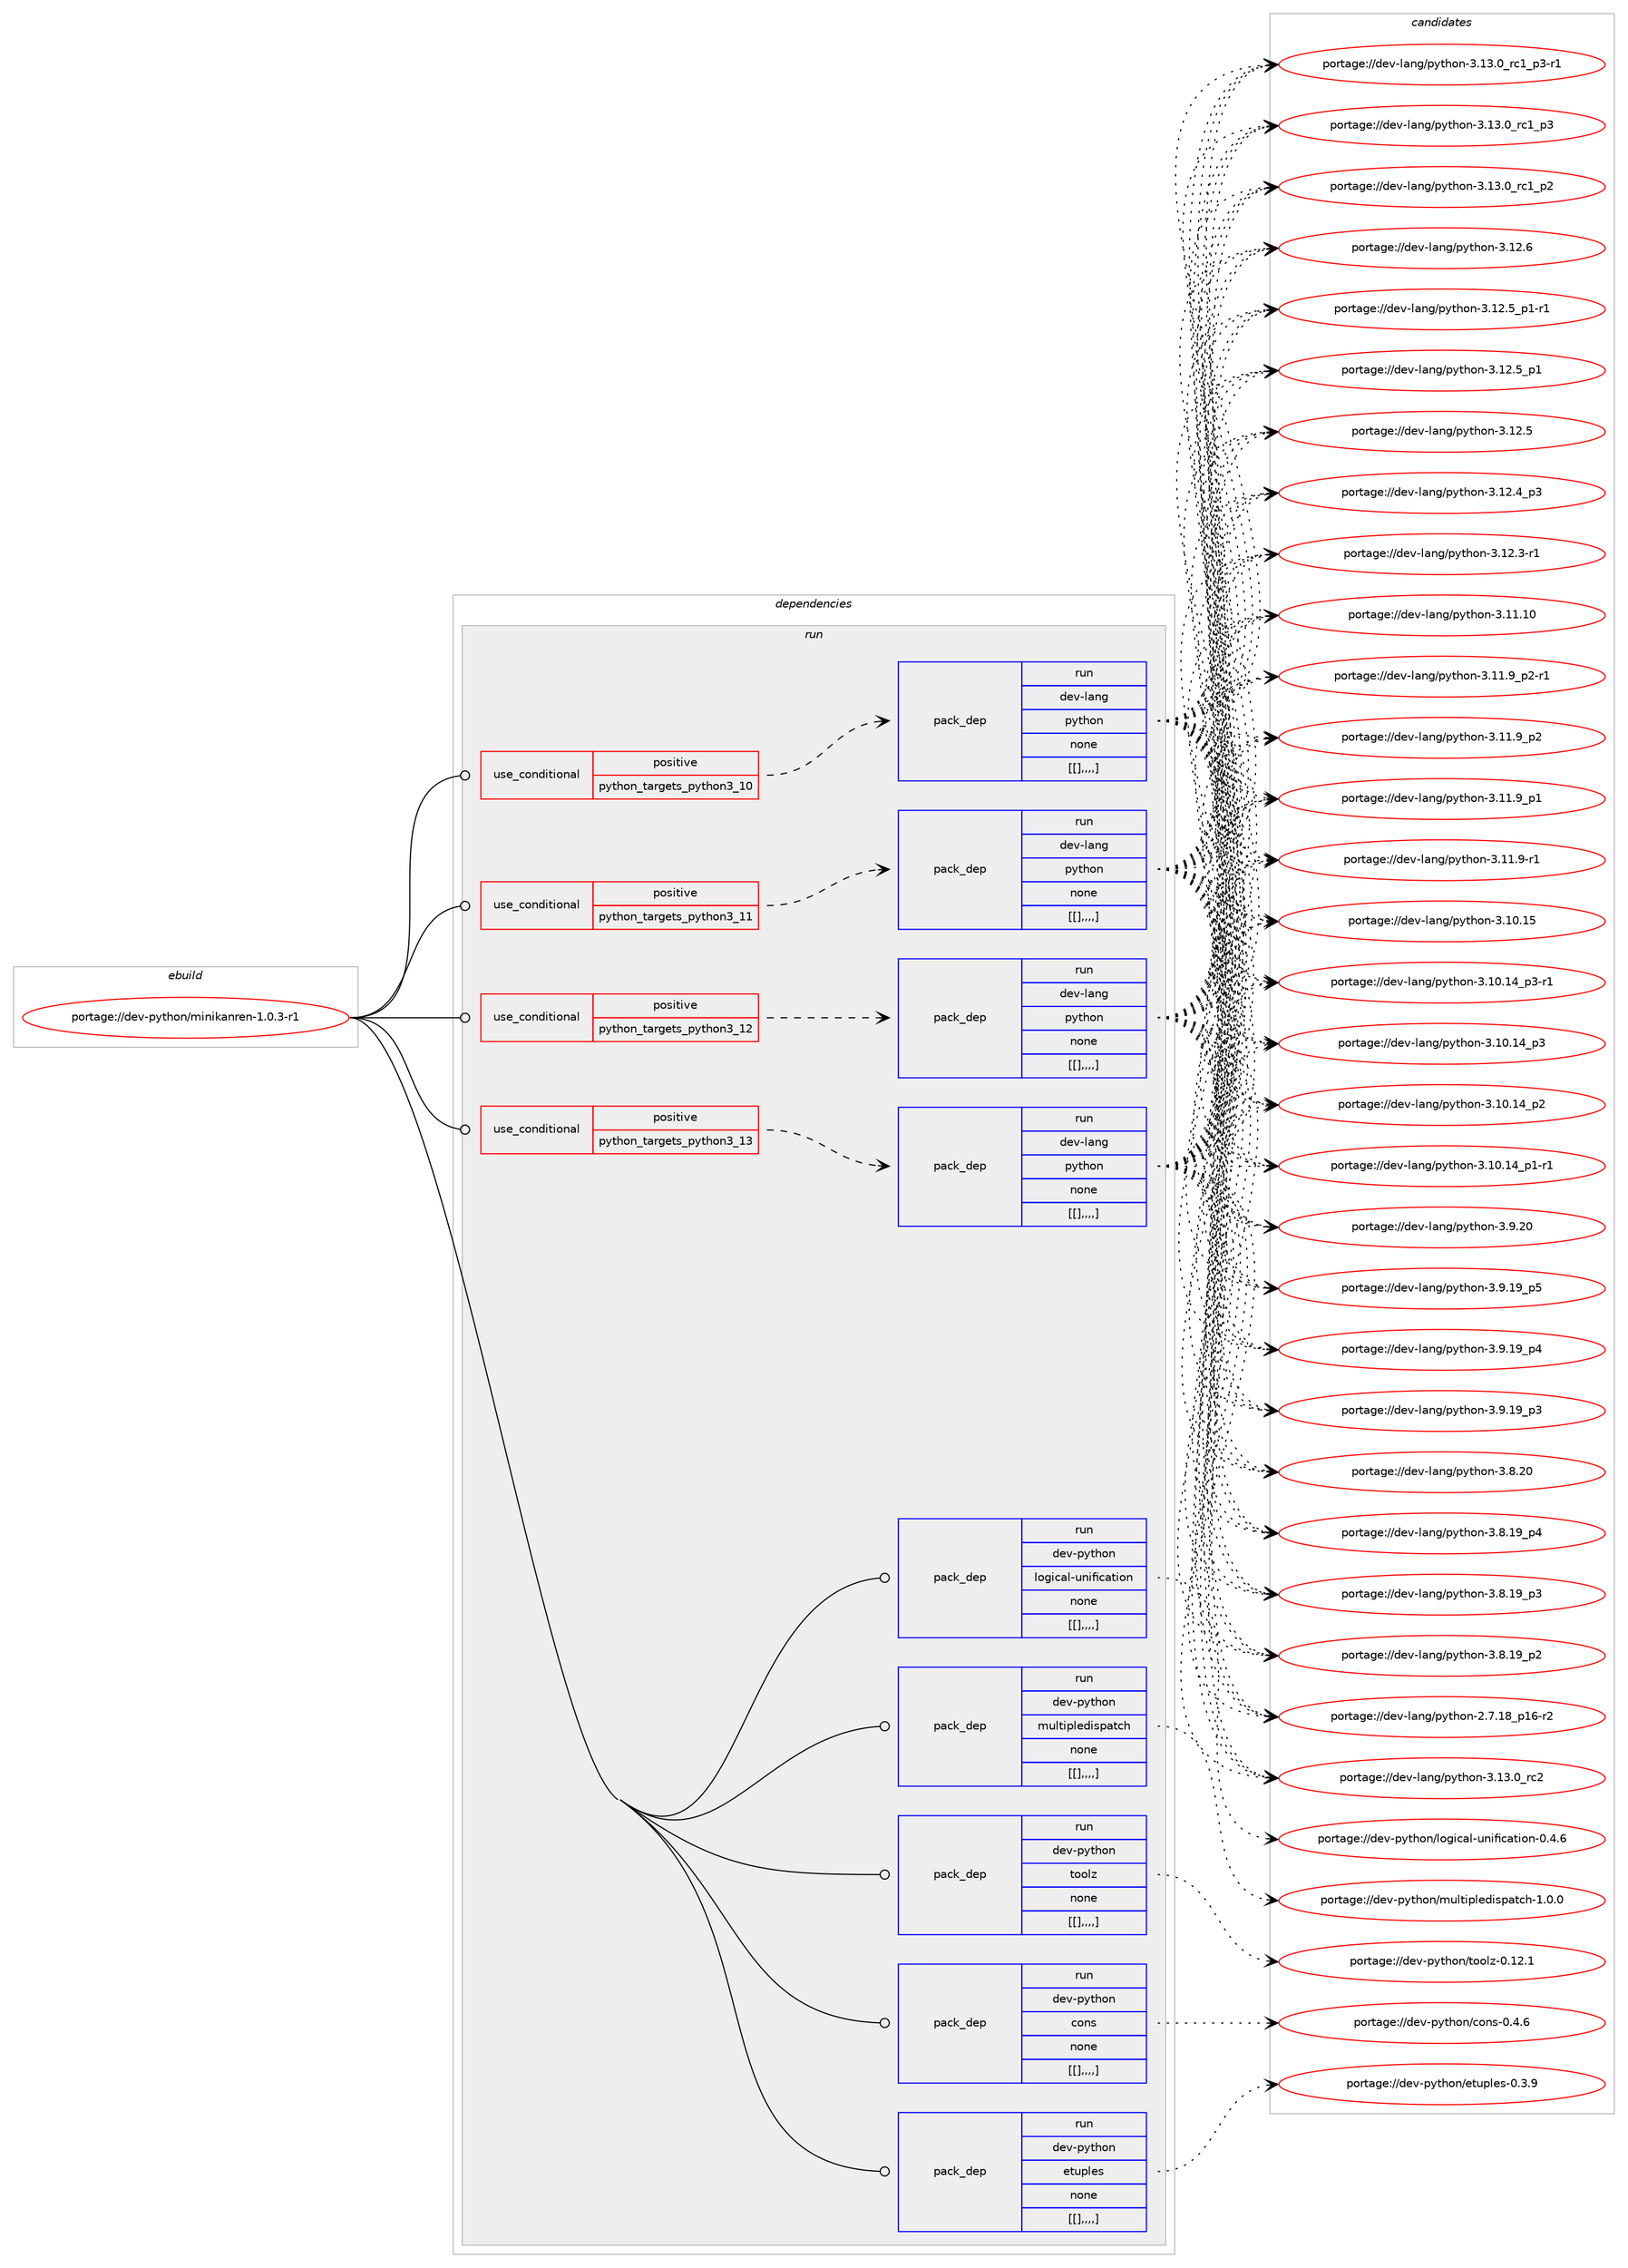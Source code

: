 digraph prolog {

# *************
# Graph options
# *************

newrank=true;
concentrate=true;
compound=true;
graph [rankdir=LR,fontname=Helvetica,fontsize=10,ranksep=1.5];#, ranksep=2.5, nodesep=0.2];
edge  [arrowhead=vee];
node  [fontname=Helvetica,fontsize=10];

# **********
# The ebuild
# **********

subgraph cluster_leftcol {
color=gray;
label=<<i>ebuild</i>>;
id [label="portage://dev-python/minikanren-1.0.3-r1", color=red, width=4, href="../dev-python/minikanren-1.0.3-r1.svg"];
}

# ****************
# The dependencies
# ****************

subgraph cluster_midcol {
color=gray;
label=<<i>dependencies</i>>;
subgraph cluster_compile {
fillcolor="#eeeeee";
style=filled;
label=<<i>compile</i>>;
}
subgraph cluster_compileandrun {
fillcolor="#eeeeee";
style=filled;
label=<<i>compile and run</i>>;
}
subgraph cluster_run {
fillcolor="#eeeeee";
style=filled;
label=<<i>run</i>>;
subgraph cond35432 {
dependency152250 [label=<<TABLE BORDER="0" CELLBORDER="1" CELLSPACING="0" CELLPADDING="4"><TR><TD ROWSPAN="3" CELLPADDING="10">use_conditional</TD></TR><TR><TD>positive</TD></TR><TR><TD>python_targets_python3_10</TD></TR></TABLE>>, shape=none, color=red];
subgraph pack115600 {
dependency152251 [label=<<TABLE BORDER="0" CELLBORDER="1" CELLSPACING="0" CELLPADDING="4" WIDTH="220"><TR><TD ROWSPAN="6" CELLPADDING="30">pack_dep</TD></TR><TR><TD WIDTH="110">run</TD></TR><TR><TD>dev-lang</TD></TR><TR><TD>python</TD></TR><TR><TD>none</TD></TR><TR><TD>[[],,,,]</TD></TR></TABLE>>, shape=none, color=blue];
}
dependency152250:e -> dependency152251:w [weight=20,style="dashed",arrowhead="vee"];
}
id:e -> dependency152250:w [weight=20,style="solid",arrowhead="odot"];
subgraph cond35433 {
dependency152252 [label=<<TABLE BORDER="0" CELLBORDER="1" CELLSPACING="0" CELLPADDING="4"><TR><TD ROWSPAN="3" CELLPADDING="10">use_conditional</TD></TR><TR><TD>positive</TD></TR><TR><TD>python_targets_python3_11</TD></TR></TABLE>>, shape=none, color=red];
subgraph pack115601 {
dependency152253 [label=<<TABLE BORDER="0" CELLBORDER="1" CELLSPACING="0" CELLPADDING="4" WIDTH="220"><TR><TD ROWSPAN="6" CELLPADDING="30">pack_dep</TD></TR><TR><TD WIDTH="110">run</TD></TR><TR><TD>dev-lang</TD></TR><TR><TD>python</TD></TR><TR><TD>none</TD></TR><TR><TD>[[],,,,]</TD></TR></TABLE>>, shape=none, color=blue];
}
dependency152252:e -> dependency152253:w [weight=20,style="dashed",arrowhead="vee"];
}
id:e -> dependency152252:w [weight=20,style="solid",arrowhead="odot"];
subgraph cond35434 {
dependency152254 [label=<<TABLE BORDER="0" CELLBORDER="1" CELLSPACING="0" CELLPADDING="4"><TR><TD ROWSPAN="3" CELLPADDING="10">use_conditional</TD></TR><TR><TD>positive</TD></TR><TR><TD>python_targets_python3_12</TD></TR></TABLE>>, shape=none, color=red];
subgraph pack115602 {
dependency152255 [label=<<TABLE BORDER="0" CELLBORDER="1" CELLSPACING="0" CELLPADDING="4" WIDTH="220"><TR><TD ROWSPAN="6" CELLPADDING="30">pack_dep</TD></TR><TR><TD WIDTH="110">run</TD></TR><TR><TD>dev-lang</TD></TR><TR><TD>python</TD></TR><TR><TD>none</TD></TR><TR><TD>[[],,,,]</TD></TR></TABLE>>, shape=none, color=blue];
}
dependency152254:e -> dependency152255:w [weight=20,style="dashed",arrowhead="vee"];
}
id:e -> dependency152254:w [weight=20,style="solid",arrowhead="odot"];
subgraph cond35435 {
dependency152256 [label=<<TABLE BORDER="0" CELLBORDER="1" CELLSPACING="0" CELLPADDING="4"><TR><TD ROWSPAN="3" CELLPADDING="10">use_conditional</TD></TR><TR><TD>positive</TD></TR><TR><TD>python_targets_python3_13</TD></TR></TABLE>>, shape=none, color=red];
subgraph pack115603 {
dependency152257 [label=<<TABLE BORDER="0" CELLBORDER="1" CELLSPACING="0" CELLPADDING="4" WIDTH="220"><TR><TD ROWSPAN="6" CELLPADDING="30">pack_dep</TD></TR><TR><TD WIDTH="110">run</TD></TR><TR><TD>dev-lang</TD></TR><TR><TD>python</TD></TR><TR><TD>none</TD></TR><TR><TD>[[],,,,]</TD></TR></TABLE>>, shape=none, color=blue];
}
dependency152256:e -> dependency152257:w [weight=20,style="dashed",arrowhead="vee"];
}
id:e -> dependency152256:w [weight=20,style="solid",arrowhead="odot"];
subgraph pack115604 {
dependency152258 [label=<<TABLE BORDER="0" CELLBORDER="1" CELLSPACING="0" CELLPADDING="4" WIDTH="220"><TR><TD ROWSPAN="6" CELLPADDING="30">pack_dep</TD></TR><TR><TD WIDTH="110">run</TD></TR><TR><TD>dev-python</TD></TR><TR><TD>cons</TD></TR><TR><TD>none</TD></TR><TR><TD>[[],,,,]</TD></TR></TABLE>>, shape=none, color=blue];
}
id:e -> dependency152258:w [weight=20,style="solid",arrowhead="odot"];
subgraph pack115605 {
dependency152259 [label=<<TABLE BORDER="0" CELLBORDER="1" CELLSPACING="0" CELLPADDING="4" WIDTH="220"><TR><TD ROWSPAN="6" CELLPADDING="30">pack_dep</TD></TR><TR><TD WIDTH="110">run</TD></TR><TR><TD>dev-python</TD></TR><TR><TD>etuples</TD></TR><TR><TD>none</TD></TR><TR><TD>[[],,,,]</TD></TR></TABLE>>, shape=none, color=blue];
}
id:e -> dependency152259:w [weight=20,style="solid",arrowhead="odot"];
subgraph pack115606 {
dependency152260 [label=<<TABLE BORDER="0" CELLBORDER="1" CELLSPACING="0" CELLPADDING="4" WIDTH="220"><TR><TD ROWSPAN="6" CELLPADDING="30">pack_dep</TD></TR><TR><TD WIDTH="110">run</TD></TR><TR><TD>dev-python</TD></TR><TR><TD>logical-unification</TD></TR><TR><TD>none</TD></TR><TR><TD>[[],,,,]</TD></TR></TABLE>>, shape=none, color=blue];
}
id:e -> dependency152260:w [weight=20,style="solid",arrowhead="odot"];
subgraph pack115607 {
dependency152261 [label=<<TABLE BORDER="0" CELLBORDER="1" CELLSPACING="0" CELLPADDING="4" WIDTH="220"><TR><TD ROWSPAN="6" CELLPADDING="30">pack_dep</TD></TR><TR><TD WIDTH="110">run</TD></TR><TR><TD>dev-python</TD></TR><TR><TD>multipledispatch</TD></TR><TR><TD>none</TD></TR><TR><TD>[[],,,,]</TD></TR></TABLE>>, shape=none, color=blue];
}
id:e -> dependency152261:w [weight=20,style="solid",arrowhead="odot"];
subgraph pack115608 {
dependency152262 [label=<<TABLE BORDER="0" CELLBORDER="1" CELLSPACING="0" CELLPADDING="4" WIDTH="220"><TR><TD ROWSPAN="6" CELLPADDING="30">pack_dep</TD></TR><TR><TD WIDTH="110">run</TD></TR><TR><TD>dev-python</TD></TR><TR><TD>toolz</TD></TR><TR><TD>none</TD></TR><TR><TD>[[],,,,]</TD></TR></TABLE>>, shape=none, color=blue];
}
id:e -> dependency152262:w [weight=20,style="solid",arrowhead="odot"];
}
}

# **************
# The candidates
# **************

subgraph cluster_choices {
rank=same;
color=gray;
label=<<i>candidates</i>>;

subgraph choice115600 {
color=black;
nodesep=1;
choice10010111845108971101034711212111610411111045514649514648951149950 [label="portage://dev-lang/python-3.13.0_rc2", color=red, width=4,href="../dev-lang/python-3.13.0_rc2.svg"];
choice1001011184510897110103471121211161041111104551464951464895114994995112514511449 [label="portage://dev-lang/python-3.13.0_rc1_p3-r1", color=red, width=4,href="../dev-lang/python-3.13.0_rc1_p3-r1.svg"];
choice100101118451089711010347112121116104111110455146495146489511499499511251 [label="portage://dev-lang/python-3.13.0_rc1_p3", color=red, width=4,href="../dev-lang/python-3.13.0_rc1_p3.svg"];
choice100101118451089711010347112121116104111110455146495146489511499499511250 [label="portage://dev-lang/python-3.13.0_rc1_p2", color=red, width=4,href="../dev-lang/python-3.13.0_rc1_p2.svg"];
choice10010111845108971101034711212111610411111045514649504654 [label="portage://dev-lang/python-3.12.6", color=red, width=4,href="../dev-lang/python-3.12.6.svg"];
choice1001011184510897110103471121211161041111104551464950465395112494511449 [label="portage://dev-lang/python-3.12.5_p1-r1", color=red, width=4,href="../dev-lang/python-3.12.5_p1-r1.svg"];
choice100101118451089711010347112121116104111110455146495046539511249 [label="portage://dev-lang/python-3.12.5_p1", color=red, width=4,href="../dev-lang/python-3.12.5_p1.svg"];
choice10010111845108971101034711212111610411111045514649504653 [label="portage://dev-lang/python-3.12.5", color=red, width=4,href="../dev-lang/python-3.12.5.svg"];
choice100101118451089711010347112121116104111110455146495046529511251 [label="portage://dev-lang/python-3.12.4_p3", color=red, width=4,href="../dev-lang/python-3.12.4_p3.svg"];
choice100101118451089711010347112121116104111110455146495046514511449 [label="portage://dev-lang/python-3.12.3-r1", color=red, width=4,href="../dev-lang/python-3.12.3-r1.svg"];
choice1001011184510897110103471121211161041111104551464949464948 [label="portage://dev-lang/python-3.11.10", color=red, width=4,href="../dev-lang/python-3.11.10.svg"];
choice1001011184510897110103471121211161041111104551464949465795112504511449 [label="portage://dev-lang/python-3.11.9_p2-r1", color=red, width=4,href="../dev-lang/python-3.11.9_p2-r1.svg"];
choice100101118451089711010347112121116104111110455146494946579511250 [label="portage://dev-lang/python-3.11.9_p2", color=red, width=4,href="../dev-lang/python-3.11.9_p2.svg"];
choice100101118451089711010347112121116104111110455146494946579511249 [label="portage://dev-lang/python-3.11.9_p1", color=red, width=4,href="../dev-lang/python-3.11.9_p1.svg"];
choice100101118451089711010347112121116104111110455146494946574511449 [label="portage://dev-lang/python-3.11.9-r1", color=red, width=4,href="../dev-lang/python-3.11.9-r1.svg"];
choice1001011184510897110103471121211161041111104551464948464953 [label="portage://dev-lang/python-3.10.15", color=red, width=4,href="../dev-lang/python-3.10.15.svg"];
choice100101118451089711010347112121116104111110455146494846495295112514511449 [label="portage://dev-lang/python-3.10.14_p3-r1", color=red, width=4,href="../dev-lang/python-3.10.14_p3-r1.svg"];
choice10010111845108971101034711212111610411111045514649484649529511251 [label="portage://dev-lang/python-3.10.14_p3", color=red, width=4,href="../dev-lang/python-3.10.14_p3.svg"];
choice10010111845108971101034711212111610411111045514649484649529511250 [label="portage://dev-lang/python-3.10.14_p2", color=red, width=4,href="../dev-lang/python-3.10.14_p2.svg"];
choice100101118451089711010347112121116104111110455146494846495295112494511449 [label="portage://dev-lang/python-3.10.14_p1-r1", color=red, width=4,href="../dev-lang/python-3.10.14_p1-r1.svg"];
choice10010111845108971101034711212111610411111045514657465048 [label="portage://dev-lang/python-3.9.20", color=red, width=4,href="../dev-lang/python-3.9.20.svg"];
choice100101118451089711010347112121116104111110455146574649579511253 [label="portage://dev-lang/python-3.9.19_p5", color=red, width=4,href="../dev-lang/python-3.9.19_p5.svg"];
choice100101118451089711010347112121116104111110455146574649579511252 [label="portage://dev-lang/python-3.9.19_p4", color=red, width=4,href="../dev-lang/python-3.9.19_p4.svg"];
choice100101118451089711010347112121116104111110455146574649579511251 [label="portage://dev-lang/python-3.9.19_p3", color=red, width=4,href="../dev-lang/python-3.9.19_p3.svg"];
choice10010111845108971101034711212111610411111045514656465048 [label="portage://dev-lang/python-3.8.20", color=red, width=4,href="../dev-lang/python-3.8.20.svg"];
choice100101118451089711010347112121116104111110455146564649579511252 [label="portage://dev-lang/python-3.8.19_p4", color=red, width=4,href="../dev-lang/python-3.8.19_p4.svg"];
choice100101118451089711010347112121116104111110455146564649579511251 [label="portage://dev-lang/python-3.8.19_p3", color=red, width=4,href="../dev-lang/python-3.8.19_p3.svg"];
choice100101118451089711010347112121116104111110455146564649579511250 [label="portage://dev-lang/python-3.8.19_p2", color=red, width=4,href="../dev-lang/python-3.8.19_p2.svg"];
choice100101118451089711010347112121116104111110455046554649569511249544511450 [label="portage://dev-lang/python-2.7.18_p16-r2", color=red, width=4,href="../dev-lang/python-2.7.18_p16-r2.svg"];
dependency152251:e -> choice10010111845108971101034711212111610411111045514649514648951149950:w [style=dotted,weight="100"];
dependency152251:e -> choice1001011184510897110103471121211161041111104551464951464895114994995112514511449:w [style=dotted,weight="100"];
dependency152251:e -> choice100101118451089711010347112121116104111110455146495146489511499499511251:w [style=dotted,weight="100"];
dependency152251:e -> choice100101118451089711010347112121116104111110455146495146489511499499511250:w [style=dotted,weight="100"];
dependency152251:e -> choice10010111845108971101034711212111610411111045514649504654:w [style=dotted,weight="100"];
dependency152251:e -> choice1001011184510897110103471121211161041111104551464950465395112494511449:w [style=dotted,weight="100"];
dependency152251:e -> choice100101118451089711010347112121116104111110455146495046539511249:w [style=dotted,weight="100"];
dependency152251:e -> choice10010111845108971101034711212111610411111045514649504653:w [style=dotted,weight="100"];
dependency152251:e -> choice100101118451089711010347112121116104111110455146495046529511251:w [style=dotted,weight="100"];
dependency152251:e -> choice100101118451089711010347112121116104111110455146495046514511449:w [style=dotted,weight="100"];
dependency152251:e -> choice1001011184510897110103471121211161041111104551464949464948:w [style=dotted,weight="100"];
dependency152251:e -> choice1001011184510897110103471121211161041111104551464949465795112504511449:w [style=dotted,weight="100"];
dependency152251:e -> choice100101118451089711010347112121116104111110455146494946579511250:w [style=dotted,weight="100"];
dependency152251:e -> choice100101118451089711010347112121116104111110455146494946579511249:w [style=dotted,weight="100"];
dependency152251:e -> choice100101118451089711010347112121116104111110455146494946574511449:w [style=dotted,weight="100"];
dependency152251:e -> choice1001011184510897110103471121211161041111104551464948464953:w [style=dotted,weight="100"];
dependency152251:e -> choice100101118451089711010347112121116104111110455146494846495295112514511449:w [style=dotted,weight="100"];
dependency152251:e -> choice10010111845108971101034711212111610411111045514649484649529511251:w [style=dotted,weight="100"];
dependency152251:e -> choice10010111845108971101034711212111610411111045514649484649529511250:w [style=dotted,weight="100"];
dependency152251:e -> choice100101118451089711010347112121116104111110455146494846495295112494511449:w [style=dotted,weight="100"];
dependency152251:e -> choice10010111845108971101034711212111610411111045514657465048:w [style=dotted,weight="100"];
dependency152251:e -> choice100101118451089711010347112121116104111110455146574649579511253:w [style=dotted,weight="100"];
dependency152251:e -> choice100101118451089711010347112121116104111110455146574649579511252:w [style=dotted,weight="100"];
dependency152251:e -> choice100101118451089711010347112121116104111110455146574649579511251:w [style=dotted,weight="100"];
dependency152251:e -> choice10010111845108971101034711212111610411111045514656465048:w [style=dotted,weight="100"];
dependency152251:e -> choice100101118451089711010347112121116104111110455146564649579511252:w [style=dotted,weight="100"];
dependency152251:e -> choice100101118451089711010347112121116104111110455146564649579511251:w [style=dotted,weight="100"];
dependency152251:e -> choice100101118451089711010347112121116104111110455146564649579511250:w [style=dotted,weight="100"];
dependency152251:e -> choice100101118451089711010347112121116104111110455046554649569511249544511450:w [style=dotted,weight="100"];
}
subgraph choice115601 {
color=black;
nodesep=1;
choice10010111845108971101034711212111610411111045514649514648951149950 [label="portage://dev-lang/python-3.13.0_rc2", color=red, width=4,href="../dev-lang/python-3.13.0_rc2.svg"];
choice1001011184510897110103471121211161041111104551464951464895114994995112514511449 [label="portage://dev-lang/python-3.13.0_rc1_p3-r1", color=red, width=4,href="../dev-lang/python-3.13.0_rc1_p3-r1.svg"];
choice100101118451089711010347112121116104111110455146495146489511499499511251 [label="portage://dev-lang/python-3.13.0_rc1_p3", color=red, width=4,href="../dev-lang/python-3.13.0_rc1_p3.svg"];
choice100101118451089711010347112121116104111110455146495146489511499499511250 [label="portage://dev-lang/python-3.13.0_rc1_p2", color=red, width=4,href="../dev-lang/python-3.13.0_rc1_p2.svg"];
choice10010111845108971101034711212111610411111045514649504654 [label="portage://dev-lang/python-3.12.6", color=red, width=4,href="../dev-lang/python-3.12.6.svg"];
choice1001011184510897110103471121211161041111104551464950465395112494511449 [label="portage://dev-lang/python-3.12.5_p1-r1", color=red, width=4,href="../dev-lang/python-3.12.5_p1-r1.svg"];
choice100101118451089711010347112121116104111110455146495046539511249 [label="portage://dev-lang/python-3.12.5_p1", color=red, width=4,href="../dev-lang/python-3.12.5_p1.svg"];
choice10010111845108971101034711212111610411111045514649504653 [label="portage://dev-lang/python-3.12.5", color=red, width=4,href="../dev-lang/python-3.12.5.svg"];
choice100101118451089711010347112121116104111110455146495046529511251 [label="portage://dev-lang/python-3.12.4_p3", color=red, width=4,href="../dev-lang/python-3.12.4_p3.svg"];
choice100101118451089711010347112121116104111110455146495046514511449 [label="portage://dev-lang/python-3.12.3-r1", color=red, width=4,href="../dev-lang/python-3.12.3-r1.svg"];
choice1001011184510897110103471121211161041111104551464949464948 [label="portage://dev-lang/python-3.11.10", color=red, width=4,href="../dev-lang/python-3.11.10.svg"];
choice1001011184510897110103471121211161041111104551464949465795112504511449 [label="portage://dev-lang/python-3.11.9_p2-r1", color=red, width=4,href="../dev-lang/python-3.11.9_p2-r1.svg"];
choice100101118451089711010347112121116104111110455146494946579511250 [label="portage://dev-lang/python-3.11.9_p2", color=red, width=4,href="../dev-lang/python-3.11.9_p2.svg"];
choice100101118451089711010347112121116104111110455146494946579511249 [label="portage://dev-lang/python-3.11.9_p1", color=red, width=4,href="../dev-lang/python-3.11.9_p1.svg"];
choice100101118451089711010347112121116104111110455146494946574511449 [label="portage://dev-lang/python-3.11.9-r1", color=red, width=4,href="../dev-lang/python-3.11.9-r1.svg"];
choice1001011184510897110103471121211161041111104551464948464953 [label="portage://dev-lang/python-3.10.15", color=red, width=4,href="../dev-lang/python-3.10.15.svg"];
choice100101118451089711010347112121116104111110455146494846495295112514511449 [label="portage://dev-lang/python-3.10.14_p3-r1", color=red, width=4,href="../dev-lang/python-3.10.14_p3-r1.svg"];
choice10010111845108971101034711212111610411111045514649484649529511251 [label="portage://dev-lang/python-3.10.14_p3", color=red, width=4,href="../dev-lang/python-3.10.14_p3.svg"];
choice10010111845108971101034711212111610411111045514649484649529511250 [label="portage://dev-lang/python-3.10.14_p2", color=red, width=4,href="../dev-lang/python-3.10.14_p2.svg"];
choice100101118451089711010347112121116104111110455146494846495295112494511449 [label="portage://dev-lang/python-3.10.14_p1-r1", color=red, width=4,href="../dev-lang/python-3.10.14_p1-r1.svg"];
choice10010111845108971101034711212111610411111045514657465048 [label="portage://dev-lang/python-3.9.20", color=red, width=4,href="../dev-lang/python-3.9.20.svg"];
choice100101118451089711010347112121116104111110455146574649579511253 [label="portage://dev-lang/python-3.9.19_p5", color=red, width=4,href="../dev-lang/python-3.9.19_p5.svg"];
choice100101118451089711010347112121116104111110455146574649579511252 [label="portage://dev-lang/python-3.9.19_p4", color=red, width=4,href="../dev-lang/python-3.9.19_p4.svg"];
choice100101118451089711010347112121116104111110455146574649579511251 [label="portage://dev-lang/python-3.9.19_p3", color=red, width=4,href="../dev-lang/python-3.9.19_p3.svg"];
choice10010111845108971101034711212111610411111045514656465048 [label="portage://dev-lang/python-3.8.20", color=red, width=4,href="../dev-lang/python-3.8.20.svg"];
choice100101118451089711010347112121116104111110455146564649579511252 [label="portage://dev-lang/python-3.8.19_p4", color=red, width=4,href="../dev-lang/python-3.8.19_p4.svg"];
choice100101118451089711010347112121116104111110455146564649579511251 [label="portage://dev-lang/python-3.8.19_p3", color=red, width=4,href="../dev-lang/python-3.8.19_p3.svg"];
choice100101118451089711010347112121116104111110455146564649579511250 [label="portage://dev-lang/python-3.8.19_p2", color=red, width=4,href="../dev-lang/python-3.8.19_p2.svg"];
choice100101118451089711010347112121116104111110455046554649569511249544511450 [label="portage://dev-lang/python-2.7.18_p16-r2", color=red, width=4,href="../dev-lang/python-2.7.18_p16-r2.svg"];
dependency152253:e -> choice10010111845108971101034711212111610411111045514649514648951149950:w [style=dotted,weight="100"];
dependency152253:e -> choice1001011184510897110103471121211161041111104551464951464895114994995112514511449:w [style=dotted,weight="100"];
dependency152253:e -> choice100101118451089711010347112121116104111110455146495146489511499499511251:w [style=dotted,weight="100"];
dependency152253:e -> choice100101118451089711010347112121116104111110455146495146489511499499511250:w [style=dotted,weight="100"];
dependency152253:e -> choice10010111845108971101034711212111610411111045514649504654:w [style=dotted,weight="100"];
dependency152253:e -> choice1001011184510897110103471121211161041111104551464950465395112494511449:w [style=dotted,weight="100"];
dependency152253:e -> choice100101118451089711010347112121116104111110455146495046539511249:w [style=dotted,weight="100"];
dependency152253:e -> choice10010111845108971101034711212111610411111045514649504653:w [style=dotted,weight="100"];
dependency152253:e -> choice100101118451089711010347112121116104111110455146495046529511251:w [style=dotted,weight="100"];
dependency152253:e -> choice100101118451089711010347112121116104111110455146495046514511449:w [style=dotted,weight="100"];
dependency152253:e -> choice1001011184510897110103471121211161041111104551464949464948:w [style=dotted,weight="100"];
dependency152253:e -> choice1001011184510897110103471121211161041111104551464949465795112504511449:w [style=dotted,weight="100"];
dependency152253:e -> choice100101118451089711010347112121116104111110455146494946579511250:w [style=dotted,weight="100"];
dependency152253:e -> choice100101118451089711010347112121116104111110455146494946579511249:w [style=dotted,weight="100"];
dependency152253:e -> choice100101118451089711010347112121116104111110455146494946574511449:w [style=dotted,weight="100"];
dependency152253:e -> choice1001011184510897110103471121211161041111104551464948464953:w [style=dotted,weight="100"];
dependency152253:e -> choice100101118451089711010347112121116104111110455146494846495295112514511449:w [style=dotted,weight="100"];
dependency152253:e -> choice10010111845108971101034711212111610411111045514649484649529511251:w [style=dotted,weight="100"];
dependency152253:e -> choice10010111845108971101034711212111610411111045514649484649529511250:w [style=dotted,weight="100"];
dependency152253:e -> choice100101118451089711010347112121116104111110455146494846495295112494511449:w [style=dotted,weight="100"];
dependency152253:e -> choice10010111845108971101034711212111610411111045514657465048:w [style=dotted,weight="100"];
dependency152253:e -> choice100101118451089711010347112121116104111110455146574649579511253:w [style=dotted,weight="100"];
dependency152253:e -> choice100101118451089711010347112121116104111110455146574649579511252:w [style=dotted,weight="100"];
dependency152253:e -> choice100101118451089711010347112121116104111110455146574649579511251:w [style=dotted,weight="100"];
dependency152253:e -> choice10010111845108971101034711212111610411111045514656465048:w [style=dotted,weight="100"];
dependency152253:e -> choice100101118451089711010347112121116104111110455146564649579511252:w [style=dotted,weight="100"];
dependency152253:e -> choice100101118451089711010347112121116104111110455146564649579511251:w [style=dotted,weight="100"];
dependency152253:e -> choice100101118451089711010347112121116104111110455146564649579511250:w [style=dotted,weight="100"];
dependency152253:e -> choice100101118451089711010347112121116104111110455046554649569511249544511450:w [style=dotted,weight="100"];
}
subgraph choice115602 {
color=black;
nodesep=1;
choice10010111845108971101034711212111610411111045514649514648951149950 [label="portage://dev-lang/python-3.13.0_rc2", color=red, width=4,href="../dev-lang/python-3.13.0_rc2.svg"];
choice1001011184510897110103471121211161041111104551464951464895114994995112514511449 [label="portage://dev-lang/python-3.13.0_rc1_p3-r1", color=red, width=4,href="../dev-lang/python-3.13.0_rc1_p3-r1.svg"];
choice100101118451089711010347112121116104111110455146495146489511499499511251 [label="portage://dev-lang/python-3.13.0_rc1_p3", color=red, width=4,href="../dev-lang/python-3.13.0_rc1_p3.svg"];
choice100101118451089711010347112121116104111110455146495146489511499499511250 [label="portage://dev-lang/python-3.13.0_rc1_p2", color=red, width=4,href="../dev-lang/python-3.13.0_rc1_p2.svg"];
choice10010111845108971101034711212111610411111045514649504654 [label="portage://dev-lang/python-3.12.6", color=red, width=4,href="../dev-lang/python-3.12.6.svg"];
choice1001011184510897110103471121211161041111104551464950465395112494511449 [label="portage://dev-lang/python-3.12.5_p1-r1", color=red, width=4,href="../dev-lang/python-3.12.5_p1-r1.svg"];
choice100101118451089711010347112121116104111110455146495046539511249 [label="portage://dev-lang/python-3.12.5_p1", color=red, width=4,href="../dev-lang/python-3.12.5_p1.svg"];
choice10010111845108971101034711212111610411111045514649504653 [label="portage://dev-lang/python-3.12.5", color=red, width=4,href="../dev-lang/python-3.12.5.svg"];
choice100101118451089711010347112121116104111110455146495046529511251 [label="portage://dev-lang/python-3.12.4_p3", color=red, width=4,href="../dev-lang/python-3.12.4_p3.svg"];
choice100101118451089711010347112121116104111110455146495046514511449 [label="portage://dev-lang/python-3.12.3-r1", color=red, width=4,href="../dev-lang/python-3.12.3-r1.svg"];
choice1001011184510897110103471121211161041111104551464949464948 [label="portage://dev-lang/python-3.11.10", color=red, width=4,href="../dev-lang/python-3.11.10.svg"];
choice1001011184510897110103471121211161041111104551464949465795112504511449 [label="portage://dev-lang/python-3.11.9_p2-r1", color=red, width=4,href="../dev-lang/python-3.11.9_p2-r1.svg"];
choice100101118451089711010347112121116104111110455146494946579511250 [label="portage://dev-lang/python-3.11.9_p2", color=red, width=4,href="../dev-lang/python-3.11.9_p2.svg"];
choice100101118451089711010347112121116104111110455146494946579511249 [label="portage://dev-lang/python-3.11.9_p1", color=red, width=4,href="../dev-lang/python-3.11.9_p1.svg"];
choice100101118451089711010347112121116104111110455146494946574511449 [label="portage://dev-lang/python-3.11.9-r1", color=red, width=4,href="../dev-lang/python-3.11.9-r1.svg"];
choice1001011184510897110103471121211161041111104551464948464953 [label="portage://dev-lang/python-3.10.15", color=red, width=4,href="../dev-lang/python-3.10.15.svg"];
choice100101118451089711010347112121116104111110455146494846495295112514511449 [label="portage://dev-lang/python-3.10.14_p3-r1", color=red, width=4,href="../dev-lang/python-3.10.14_p3-r1.svg"];
choice10010111845108971101034711212111610411111045514649484649529511251 [label="portage://dev-lang/python-3.10.14_p3", color=red, width=4,href="../dev-lang/python-3.10.14_p3.svg"];
choice10010111845108971101034711212111610411111045514649484649529511250 [label="portage://dev-lang/python-3.10.14_p2", color=red, width=4,href="../dev-lang/python-3.10.14_p2.svg"];
choice100101118451089711010347112121116104111110455146494846495295112494511449 [label="portage://dev-lang/python-3.10.14_p1-r1", color=red, width=4,href="../dev-lang/python-3.10.14_p1-r1.svg"];
choice10010111845108971101034711212111610411111045514657465048 [label="portage://dev-lang/python-3.9.20", color=red, width=4,href="../dev-lang/python-3.9.20.svg"];
choice100101118451089711010347112121116104111110455146574649579511253 [label="portage://dev-lang/python-3.9.19_p5", color=red, width=4,href="../dev-lang/python-3.9.19_p5.svg"];
choice100101118451089711010347112121116104111110455146574649579511252 [label="portage://dev-lang/python-3.9.19_p4", color=red, width=4,href="../dev-lang/python-3.9.19_p4.svg"];
choice100101118451089711010347112121116104111110455146574649579511251 [label="portage://dev-lang/python-3.9.19_p3", color=red, width=4,href="../dev-lang/python-3.9.19_p3.svg"];
choice10010111845108971101034711212111610411111045514656465048 [label="portage://dev-lang/python-3.8.20", color=red, width=4,href="../dev-lang/python-3.8.20.svg"];
choice100101118451089711010347112121116104111110455146564649579511252 [label="portage://dev-lang/python-3.8.19_p4", color=red, width=4,href="../dev-lang/python-3.8.19_p4.svg"];
choice100101118451089711010347112121116104111110455146564649579511251 [label="portage://dev-lang/python-3.8.19_p3", color=red, width=4,href="../dev-lang/python-3.8.19_p3.svg"];
choice100101118451089711010347112121116104111110455146564649579511250 [label="portage://dev-lang/python-3.8.19_p2", color=red, width=4,href="../dev-lang/python-3.8.19_p2.svg"];
choice100101118451089711010347112121116104111110455046554649569511249544511450 [label="portage://dev-lang/python-2.7.18_p16-r2", color=red, width=4,href="../dev-lang/python-2.7.18_p16-r2.svg"];
dependency152255:e -> choice10010111845108971101034711212111610411111045514649514648951149950:w [style=dotted,weight="100"];
dependency152255:e -> choice1001011184510897110103471121211161041111104551464951464895114994995112514511449:w [style=dotted,weight="100"];
dependency152255:e -> choice100101118451089711010347112121116104111110455146495146489511499499511251:w [style=dotted,weight="100"];
dependency152255:e -> choice100101118451089711010347112121116104111110455146495146489511499499511250:w [style=dotted,weight="100"];
dependency152255:e -> choice10010111845108971101034711212111610411111045514649504654:w [style=dotted,weight="100"];
dependency152255:e -> choice1001011184510897110103471121211161041111104551464950465395112494511449:w [style=dotted,weight="100"];
dependency152255:e -> choice100101118451089711010347112121116104111110455146495046539511249:w [style=dotted,weight="100"];
dependency152255:e -> choice10010111845108971101034711212111610411111045514649504653:w [style=dotted,weight="100"];
dependency152255:e -> choice100101118451089711010347112121116104111110455146495046529511251:w [style=dotted,weight="100"];
dependency152255:e -> choice100101118451089711010347112121116104111110455146495046514511449:w [style=dotted,weight="100"];
dependency152255:e -> choice1001011184510897110103471121211161041111104551464949464948:w [style=dotted,weight="100"];
dependency152255:e -> choice1001011184510897110103471121211161041111104551464949465795112504511449:w [style=dotted,weight="100"];
dependency152255:e -> choice100101118451089711010347112121116104111110455146494946579511250:w [style=dotted,weight="100"];
dependency152255:e -> choice100101118451089711010347112121116104111110455146494946579511249:w [style=dotted,weight="100"];
dependency152255:e -> choice100101118451089711010347112121116104111110455146494946574511449:w [style=dotted,weight="100"];
dependency152255:e -> choice1001011184510897110103471121211161041111104551464948464953:w [style=dotted,weight="100"];
dependency152255:e -> choice100101118451089711010347112121116104111110455146494846495295112514511449:w [style=dotted,weight="100"];
dependency152255:e -> choice10010111845108971101034711212111610411111045514649484649529511251:w [style=dotted,weight="100"];
dependency152255:e -> choice10010111845108971101034711212111610411111045514649484649529511250:w [style=dotted,weight="100"];
dependency152255:e -> choice100101118451089711010347112121116104111110455146494846495295112494511449:w [style=dotted,weight="100"];
dependency152255:e -> choice10010111845108971101034711212111610411111045514657465048:w [style=dotted,weight="100"];
dependency152255:e -> choice100101118451089711010347112121116104111110455146574649579511253:w [style=dotted,weight="100"];
dependency152255:e -> choice100101118451089711010347112121116104111110455146574649579511252:w [style=dotted,weight="100"];
dependency152255:e -> choice100101118451089711010347112121116104111110455146574649579511251:w [style=dotted,weight="100"];
dependency152255:e -> choice10010111845108971101034711212111610411111045514656465048:w [style=dotted,weight="100"];
dependency152255:e -> choice100101118451089711010347112121116104111110455146564649579511252:w [style=dotted,weight="100"];
dependency152255:e -> choice100101118451089711010347112121116104111110455146564649579511251:w [style=dotted,weight="100"];
dependency152255:e -> choice100101118451089711010347112121116104111110455146564649579511250:w [style=dotted,weight="100"];
dependency152255:e -> choice100101118451089711010347112121116104111110455046554649569511249544511450:w [style=dotted,weight="100"];
}
subgraph choice115603 {
color=black;
nodesep=1;
choice10010111845108971101034711212111610411111045514649514648951149950 [label="portage://dev-lang/python-3.13.0_rc2", color=red, width=4,href="../dev-lang/python-3.13.0_rc2.svg"];
choice1001011184510897110103471121211161041111104551464951464895114994995112514511449 [label="portage://dev-lang/python-3.13.0_rc1_p3-r1", color=red, width=4,href="../dev-lang/python-3.13.0_rc1_p3-r1.svg"];
choice100101118451089711010347112121116104111110455146495146489511499499511251 [label="portage://dev-lang/python-3.13.0_rc1_p3", color=red, width=4,href="../dev-lang/python-3.13.0_rc1_p3.svg"];
choice100101118451089711010347112121116104111110455146495146489511499499511250 [label="portage://dev-lang/python-3.13.0_rc1_p2", color=red, width=4,href="../dev-lang/python-3.13.0_rc1_p2.svg"];
choice10010111845108971101034711212111610411111045514649504654 [label="portage://dev-lang/python-3.12.6", color=red, width=4,href="../dev-lang/python-3.12.6.svg"];
choice1001011184510897110103471121211161041111104551464950465395112494511449 [label="portage://dev-lang/python-3.12.5_p1-r1", color=red, width=4,href="../dev-lang/python-3.12.5_p1-r1.svg"];
choice100101118451089711010347112121116104111110455146495046539511249 [label="portage://dev-lang/python-3.12.5_p1", color=red, width=4,href="../dev-lang/python-3.12.5_p1.svg"];
choice10010111845108971101034711212111610411111045514649504653 [label="portage://dev-lang/python-3.12.5", color=red, width=4,href="../dev-lang/python-3.12.5.svg"];
choice100101118451089711010347112121116104111110455146495046529511251 [label="portage://dev-lang/python-3.12.4_p3", color=red, width=4,href="../dev-lang/python-3.12.4_p3.svg"];
choice100101118451089711010347112121116104111110455146495046514511449 [label="portage://dev-lang/python-3.12.3-r1", color=red, width=4,href="../dev-lang/python-3.12.3-r1.svg"];
choice1001011184510897110103471121211161041111104551464949464948 [label="portage://dev-lang/python-3.11.10", color=red, width=4,href="../dev-lang/python-3.11.10.svg"];
choice1001011184510897110103471121211161041111104551464949465795112504511449 [label="portage://dev-lang/python-3.11.9_p2-r1", color=red, width=4,href="../dev-lang/python-3.11.9_p2-r1.svg"];
choice100101118451089711010347112121116104111110455146494946579511250 [label="portage://dev-lang/python-3.11.9_p2", color=red, width=4,href="../dev-lang/python-3.11.9_p2.svg"];
choice100101118451089711010347112121116104111110455146494946579511249 [label="portage://dev-lang/python-3.11.9_p1", color=red, width=4,href="../dev-lang/python-3.11.9_p1.svg"];
choice100101118451089711010347112121116104111110455146494946574511449 [label="portage://dev-lang/python-3.11.9-r1", color=red, width=4,href="../dev-lang/python-3.11.9-r1.svg"];
choice1001011184510897110103471121211161041111104551464948464953 [label="portage://dev-lang/python-3.10.15", color=red, width=4,href="../dev-lang/python-3.10.15.svg"];
choice100101118451089711010347112121116104111110455146494846495295112514511449 [label="portage://dev-lang/python-3.10.14_p3-r1", color=red, width=4,href="../dev-lang/python-3.10.14_p3-r1.svg"];
choice10010111845108971101034711212111610411111045514649484649529511251 [label="portage://dev-lang/python-3.10.14_p3", color=red, width=4,href="../dev-lang/python-3.10.14_p3.svg"];
choice10010111845108971101034711212111610411111045514649484649529511250 [label="portage://dev-lang/python-3.10.14_p2", color=red, width=4,href="../dev-lang/python-3.10.14_p2.svg"];
choice100101118451089711010347112121116104111110455146494846495295112494511449 [label="portage://dev-lang/python-3.10.14_p1-r1", color=red, width=4,href="../dev-lang/python-3.10.14_p1-r1.svg"];
choice10010111845108971101034711212111610411111045514657465048 [label="portage://dev-lang/python-3.9.20", color=red, width=4,href="../dev-lang/python-3.9.20.svg"];
choice100101118451089711010347112121116104111110455146574649579511253 [label="portage://dev-lang/python-3.9.19_p5", color=red, width=4,href="../dev-lang/python-3.9.19_p5.svg"];
choice100101118451089711010347112121116104111110455146574649579511252 [label="portage://dev-lang/python-3.9.19_p4", color=red, width=4,href="../dev-lang/python-3.9.19_p4.svg"];
choice100101118451089711010347112121116104111110455146574649579511251 [label="portage://dev-lang/python-3.9.19_p3", color=red, width=4,href="../dev-lang/python-3.9.19_p3.svg"];
choice10010111845108971101034711212111610411111045514656465048 [label="portage://dev-lang/python-3.8.20", color=red, width=4,href="../dev-lang/python-3.8.20.svg"];
choice100101118451089711010347112121116104111110455146564649579511252 [label="portage://dev-lang/python-3.8.19_p4", color=red, width=4,href="../dev-lang/python-3.8.19_p4.svg"];
choice100101118451089711010347112121116104111110455146564649579511251 [label="portage://dev-lang/python-3.8.19_p3", color=red, width=4,href="../dev-lang/python-3.8.19_p3.svg"];
choice100101118451089711010347112121116104111110455146564649579511250 [label="portage://dev-lang/python-3.8.19_p2", color=red, width=4,href="../dev-lang/python-3.8.19_p2.svg"];
choice100101118451089711010347112121116104111110455046554649569511249544511450 [label="portage://dev-lang/python-2.7.18_p16-r2", color=red, width=4,href="../dev-lang/python-2.7.18_p16-r2.svg"];
dependency152257:e -> choice10010111845108971101034711212111610411111045514649514648951149950:w [style=dotted,weight="100"];
dependency152257:e -> choice1001011184510897110103471121211161041111104551464951464895114994995112514511449:w [style=dotted,weight="100"];
dependency152257:e -> choice100101118451089711010347112121116104111110455146495146489511499499511251:w [style=dotted,weight="100"];
dependency152257:e -> choice100101118451089711010347112121116104111110455146495146489511499499511250:w [style=dotted,weight="100"];
dependency152257:e -> choice10010111845108971101034711212111610411111045514649504654:w [style=dotted,weight="100"];
dependency152257:e -> choice1001011184510897110103471121211161041111104551464950465395112494511449:w [style=dotted,weight="100"];
dependency152257:e -> choice100101118451089711010347112121116104111110455146495046539511249:w [style=dotted,weight="100"];
dependency152257:e -> choice10010111845108971101034711212111610411111045514649504653:w [style=dotted,weight="100"];
dependency152257:e -> choice100101118451089711010347112121116104111110455146495046529511251:w [style=dotted,weight="100"];
dependency152257:e -> choice100101118451089711010347112121116104111110455146495046514511449:w [style=dotted,weight="100"];
dependency152257:e -> choice1001011184510897110103471121211161041111104551464949464948:w [style=dotted,weight="100"];
dependency152257:e -> choice1001011184510897110103471121211161041111104551464949465795112504511449:w [style=dotted,weight="100"];
dependency152257:e -> choice100101118451089711010347112121116104111110455146494946579511250:w [style=dotted,weight="100"];
dependency152257:e -> choice100101118451089711010347112121116104111110455146494946579511249:w [style=dotted,weight="100"];
dependency152257:e -> choice100101118451089711010347112121116104111110455146494946574511449:w [style=dotted,weight="100"];
dependency152257:e -> choice1001011184510897110103471121211161041111104551464948464953:w [style=dotted,weight="100"];
dependency152257:e -> choice100101118451089711010347112121116104111110455146494846495295112514511449:w [style=dotted,weight="100"];
dependency152257:e -> choice10010111845108971101034711212111610411111045514649484649529511251:w [style=dotted,weight="100"];
dependency152257:e -> choice10010111845108971101034711212111610411111045514649484649529511250:w [style=dotted,weight="100"];
dependency152257:e -> choice100101118451089711010347112121116104111110455146494846495295112494511449:w [style=dotted,weight="100"];
dependency152257:e -> choice10010111845108971101034711212111610411111045514657465048:w [style=dotted,weight="100"];
dependency152257:e -> choice100101118451089711010347112121116104111110455146574649579511253:w [style=dotted,weight="100"];
dependency152257:e -> choice100101118451089711010347112121116104111110455146574649579511252:w [style=dotted,weight="100"];
dependency152257:e -> choice100101118451089711010347112121116104111110455146574649579511251:w [style=dotted,weight="100"];
dependency152257:e -> choice10010111845108971101034711212111610411111045514656465048:w [style=dotted,weight="100"];
dependency152257:e -> choice100101118451089711010347112121116104111110455146564649579511252:w [style=dotted,weight="100"];
dependency152257:e -> choice100101118451089711010347112121116104111110455146564649579511251:w [style=dotted,weight="100"];
dependency152257:e -> choice100101118451089711010347112121116104111110455146564649579511250:w [style=dotted,weight="100"];
dependency152257:e -> choice100101118451089711010347112121116104111110455046554649569511249544511450:w [style=dotted,weight="100"];
}
subgraph choice115604 {
color=black;
nodesep=1;
choice100101118451121211161041111104799111110115454846524654 [label="portage://dev-python/cons-0.4.6", color=red, width=4,href="../dev-python/cons-0.4.6.svg"];
dependency152258:e -> choice100101118451121211161041111104799111110115454846524654:w [style=dotted,weight="100"];
}
subgraph choice115605 {
color=black;
nodesep=1;
choice1001011184511212111610411111047101116117112108101115454846514657 [label="portage://dev-python/etuples-0.3.9", color=red, width=4,href="../dev-python/etuples-0.3.9.svg"];
dependency152259:e -> choice1001011184511212111610411111047101116117112108101115454846514657:w [style=dotted,weight="100"];
}
subgraph choice115606 {
color=black;
nodesep=1;
choice10010111845112121116104111110471081111031059997108451171101051021059997116105111110454846524654 [label="portage://dev-python/logical-unification-0.4.6", color=red, width=4,href="../dev-python/logical-unification-0.4.6.svg"];
dependency152260:e -> choice10010111845112121116104111110471081111031059997108451171101051021059997116105111110454846524654:w [style=dotted,weight="100"];
}
subgraph choice115607 {
color=black;
nodesep=1;
choice10010111845112121116104111110471091171081161051121081011001051151129711699104454946484648 [label="portage://dev-python/multipledispatch-1.0.0", color=red, width=4,href="../dev-python/multipledispatch-1.0.0.svg"];
dependency152261:e -> choice10010111845112121116104111110471091171081161051121081011001051151129711699104454946484648:w [style=dotted,weight="100"];
}
subgraph choice115608 {
color=black;
nodesep=1;
choice100101118451121211161041111104711611111110812245484649504649 [label="portage://dev-python/toolz-0.12.1", color=red, width=4,href="../dev-python/toolz-0.12.1.svg"];
dependency152262:e -> choice100101118451121211161041111104711611111110812245484649504649:w [style=dotted,weight="100"];
}
}

}
